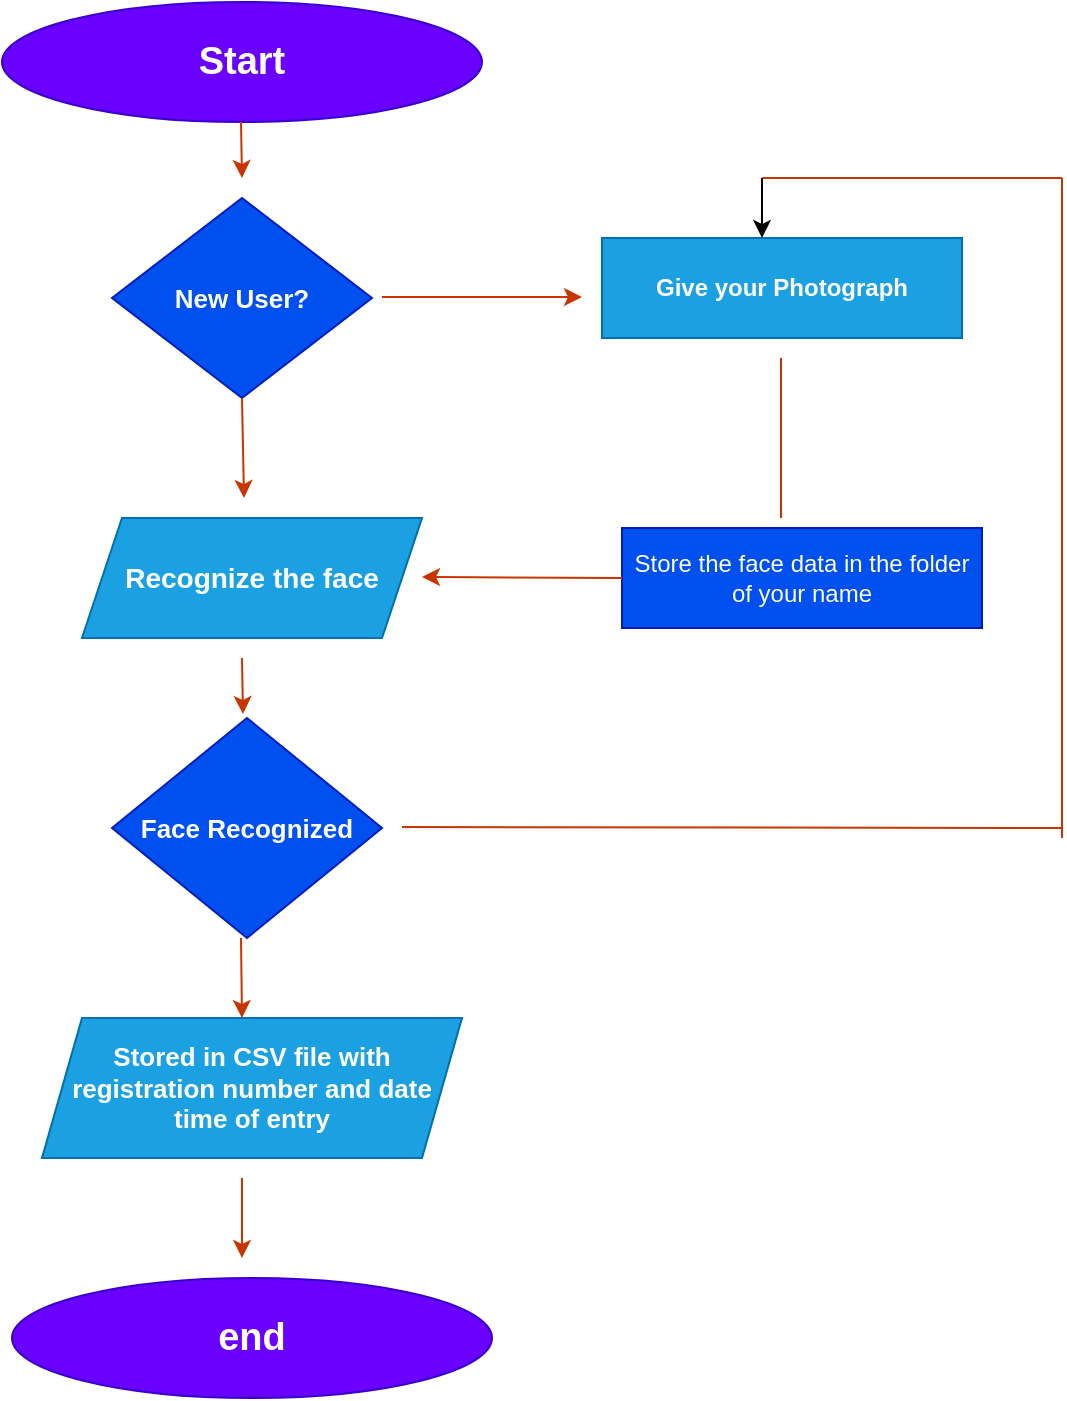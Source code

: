 <mxfile version="28.0.7">
  <diagram name="Page-1" id="H88ue-2PD3LkTTqjqE9H">
    <mxGraphModel dx="786" dy="497" grid="1" gridSize="10" guides="1" tooltips="1" connect="1" arrows="1" fold="1" page="1" pageScale="1" pageWidth="827" pageHeight="1169" math="0" shadow="0">
      <root>
        <mxCell id="0" />
        <mxCell id="1" parent="0" />
        <mxCell id="tXCBnbIx9EtT73KbMcLT-1" value="&lt;font style=&quot;font-size: 19px;&quot;&gt;&lt;b&gt;Start&lt;/b&gt;&lt;/font&gt;" style="ellipse;whiteSpace=wrap;html=1;fillColor=#6a00ff;fontColor=#ffffff;strokeColor=#3700CC;" vertex="1" parent="1">
          <mxGeometry x="260" y="12" width="240" height="60" as="geometry" />
        </mxCell>
        <mxCell id="tXCBnbIx9EtT73KbMcLT-2" value="&lt;b&gt;&lt;font style=&quot;font-size: 13px;&quot;&gt;New User?&lt;/font&gt;&lt;/b&gt;" style="rhombus;whiteSpace=wrap;html=1;fillColor=#0050ef;fontColor=#ffffff;strokeColor=#001DBC;" vertex="1" parent="1">
          <mxGeometry x="315" y="110" width="130" height="100" as="geometry" />
        </mxCell>
        <mxCell id="tXCBnbIx9EtT73KbMcLT-3" value="&lt;b&gt;&lt;font style=&quot;font-size: 14px;&quot;&gt;Recognize the face&lt;/font&gt;&lt;/b&gt;" style="shape=parallelogram;perimeter=parallelogramPerimeter;whiteSpace=wrap;html=1;fixedSize=1;fillColor=#1ba1e2;fontColor=#ffffff;strokeColor=#006EAF;" vertex="1" parent="1">
          <mxGeometry x="300" y="270" width="170" height="60" as="geometry" />
        </mxCell>
        <mxCell id="tXCBnbIx9EtT73KbMcLT-4" value="&lt;b&gt;&lt;font style=&quot;font-size: 13px;&quot;&gt;Face Recognized&lt;/font&gt;&lt;/b&gt;" style="rhombus;whiteSpace=wrap;html=1;fillColor=#0050ef;fontColor=#ffffff;strokeColor=#001DBC;" vertex="1" parent="1">
          <mxGeometry x="315" y="370" width="135" height="110" as="geometry" />
        </mxCell>
        <mxCell id="tXCBnbIx9EtT73KbMcLT-5" value="&lt;b&gt;&lt;font style=&quot;font-size: 13px;&quot;&gt;Stored in CSV file with registration number and date time of entry&lt;/font&gt;&lt;/b&gt;" style="shape=parallelogram;perimeter=parallelogramPerimeter;whiteSpace=wrap;html=1;fixedSize=1;fillColor=#1ba1e2;fontColor=#ffffff;strokeColor=#006EAF;" vertex="1" parent="1">
          <mxGeometry x="280" y="520" width="210" height="70" as="geometry" />
        </mxCell>
        <mxCell id="tXCBnbIx9EtT73KbMcLT-7" value="&lt;span style=&quot;font-size: 19px;&quot;&gt;&lt;b&gt;end&lt;/b&gt;&lt;/span&gt;" style="ellipse;whiteSpace=wrap;html=1;fillColor=#6a00ff;fontColor=#ffffff;strokeColor=#3700CC;" vertex="1" parent="1">
          <mxGeometry x="265" y="650" width="240" height="60" as="geometry" />
        </mxCell>
        <mxCell id="tXCBnbIx9EtT73KbMcLT-9" value="" style="endArrow=classic;html=1;rounded=0;fillColor=#fa6800;strokeColor=#C73500;" edge="1" parent="1">
          <mxGeometry width="50" height="50" relative="1" as="geometry">
            <mxPoint x="379.5" y="72" as="sourcePoint" />
            <mxPoint x="380" y="100" as="targetPoint" />
          </mxGeometry>
        </mxCell>
        <mxCell id="tXCBnbIx9EtT73KbMcLT-10" value="" style="endArrow=classic;html=1;rounded=0;fillColor=#fa6800;strokeColor=#C73500;" edge="1" parent="1">
          <mxGeometry width="50" height="50" relative="1" as="geometry">
            <mxPoint x="380" y="210" as="sourcePoint" />
            <mxPoint x="381" y="260" as="targetPoint" />
          </mxGeometry>
        </mxCell>
        <mxCell id="tXCBnbIx9EtT73KbMcLT-11" value="" style="endArrow=classic;html=1;rounded=0;fillColor=#fa6800;strokeColor=#C73500;" edge="1" parent="1">
          <mxGeometry width="50" height="50" relative="1" as="geometry">
            <mxPoint x="380" y="340" as="sourcePoint" />
            <mxPoint x="380.5" y="368" as="targetPoint" />
          </mxGeometry>
        </mxCell>
        <mxCell id="tXCBnbIx9EtT73KbMcLT-13" value="" style="endArrow=classic;html=1;rounded=0;fillColor=#fa6800;strokeColor=#C73500;" edge="1" parent="1">
          <mxGeometry width="50" height="50" relative="1" as="geometry">
            <mxPoint x="379.5" y="480" as="sourcePoint" />
            <mxPoint x="380" y="520" as="targetPoint" />
          </mxGeometry>
        </mxCell>
        <mxCell id="tXCBnbIx9EtT73KbMcLT-14" value="" style="endArrow=classic;html=1;rounded=0;fillColor=#fa6800;strokeColor=#C73500;" edge="1" parent="1">
          <mxGeometry width="50" height="50" relative="1" as="geometry">
            <mxPoint x="380" y="600" as="sourcePoint" />
            <mxPoint x="380" y="640" as="targetPoint" />
          </mxGeometry>
        </mxCell>
        <mxCell id="tXCBnbIx9EtT73KbMcLT-15" value="&lt;b&gt;Give your Photograph&lt;/b&gt;" style="rounded=0;whiteSpace=wrap;html=1;fillColor=#1ba1e2;fontColor=#ffffff;strokeColor=#006EAF;" vertex="1" parent="1">
          <mxGeometry x="560" y="130" width="180" height="50" as="geometry" />
        </mxCell>
        <mxCell id="tXCBnbIx9EtT73KbMcLT-18" value="Store the face data in the folder of your name" style="rounded=0;whiteSpace=wrap;html=1;fillColor=#0050ef;fontColor=#ffffff;strokeColor=#001DBC;" vertex="1" parent="1">
          <mxGeometry x="570" y="275" width="180" height="50" as="geometry" />
        </mxCell>
        <mxCell id="tXCBnbIx9EtT73KbMcLT-19" value="" style="endArrow=classic;html=1;rounded=0;fillColor=#fa6800;strokeColor=#C73500;" edge="1" parent="1">
          <mxGeometry width="50" height="50" relative="1" as="geometry">
            <mxPoint x="450" y="159.5" as="sourcePoint" />
            <mxPoint x="550" y="159.5" as="targetPoint" />
          </mxGeometry>
        </mxCell>
        <mxCell id="tXCBnbIx9EtT73KbMcLT-20" value="" style="endArrow=classic;html=1;rounded=0;fillColor=#fa6800;strokeColor=#C73500;" edge="1" parent="1">
          <mxGeometry width="50" height="50" relative="1" as="geometry">
            <mxPoint x="570" y="300" as="sourcePoint" />
            <mxPoint x="470" y="299.5" as="targetPoint" />
          </mxGeometry>
        </mxCell>
        <mxCell id="tXCBnbIx9EtT73KbMcLT-21" value="" style="endArrow=none;html=1;rounded=0;fillColor=#fa6800;strokeColor=#C73500;" edge="1" parent="1">
          <mxGeometry width="50" height="50" relative="1" as="geometry">
            <mxPoint x="649.5" y="270" as="sourcePoint" />
            <mxPoint x="649.5" y="190" as="targetPoint" />
          </mxGeometry>
        </mxCell>
        <mxCell id="tXCBnbIx9EtT73KbMcLT-23" value="" style="endArrow=none;html=1;rounded=0;fillColor=#fa6800;strokeColor=#C73500;" edge="1" parent="1">
          <mxGeometry width="50" height="50" relative="1" as="geometry">
            <mxPoint x="460" y="424.5" as="sourcePoint" />
            <mxPoint x="790" y="425" as="targetPoint" />
          </mxGeometry>
        </mxCell>
        <mxCell id="tXCBnbIx9EtT73KbMcLT-24" value="" style="endArrow=none;html=1;rounded=0;fillColor=#fa6800;strokeColor=#C73500;" edge="1" parent="1">
          <mxGeometry width="50" height="50" relative="1" as="geometry">
            <mxPoint x="790" y="430" as="sourcePoint" />
            <mxPoint x="790" y="100" as="targetPoint" />
          </mxGeometry>
        </mxCell>
        <mxCell id="tXCBnbIx9EtT73KbMcLT-26" value="" style="endArrow=none;html=1;rounded=0;fillColor=#fa6800;strokeColor=#C73500;" edge="1" parent="1">
          <mxGeometry width="50" height="50" relative="1" as="geometry">
            <mxPoint x="640" y="100" as="sourcePoint" />
            <mxPoint x="790" y="100" as="targetPoint" />
          </mxGeometry>
        </mxCell>
        <mxCell id="tXCBnbIx9EtT73KbMcLT-27" value="" style="endArrow=classic;html=1;rounded=0;" edge="1" parent="1">
          <mxGeometry width="50" height="50" relative="1" as="geometry">
            <mxPoint x="640" y="100" as="sourcePoint" />
            <mxPoint x="640" y="130" as="targetPoint" />
          </mxGeometry>
        </mxCell>
      </root>
    </mxGraphModel>
  </diagram>
</mxfile>
